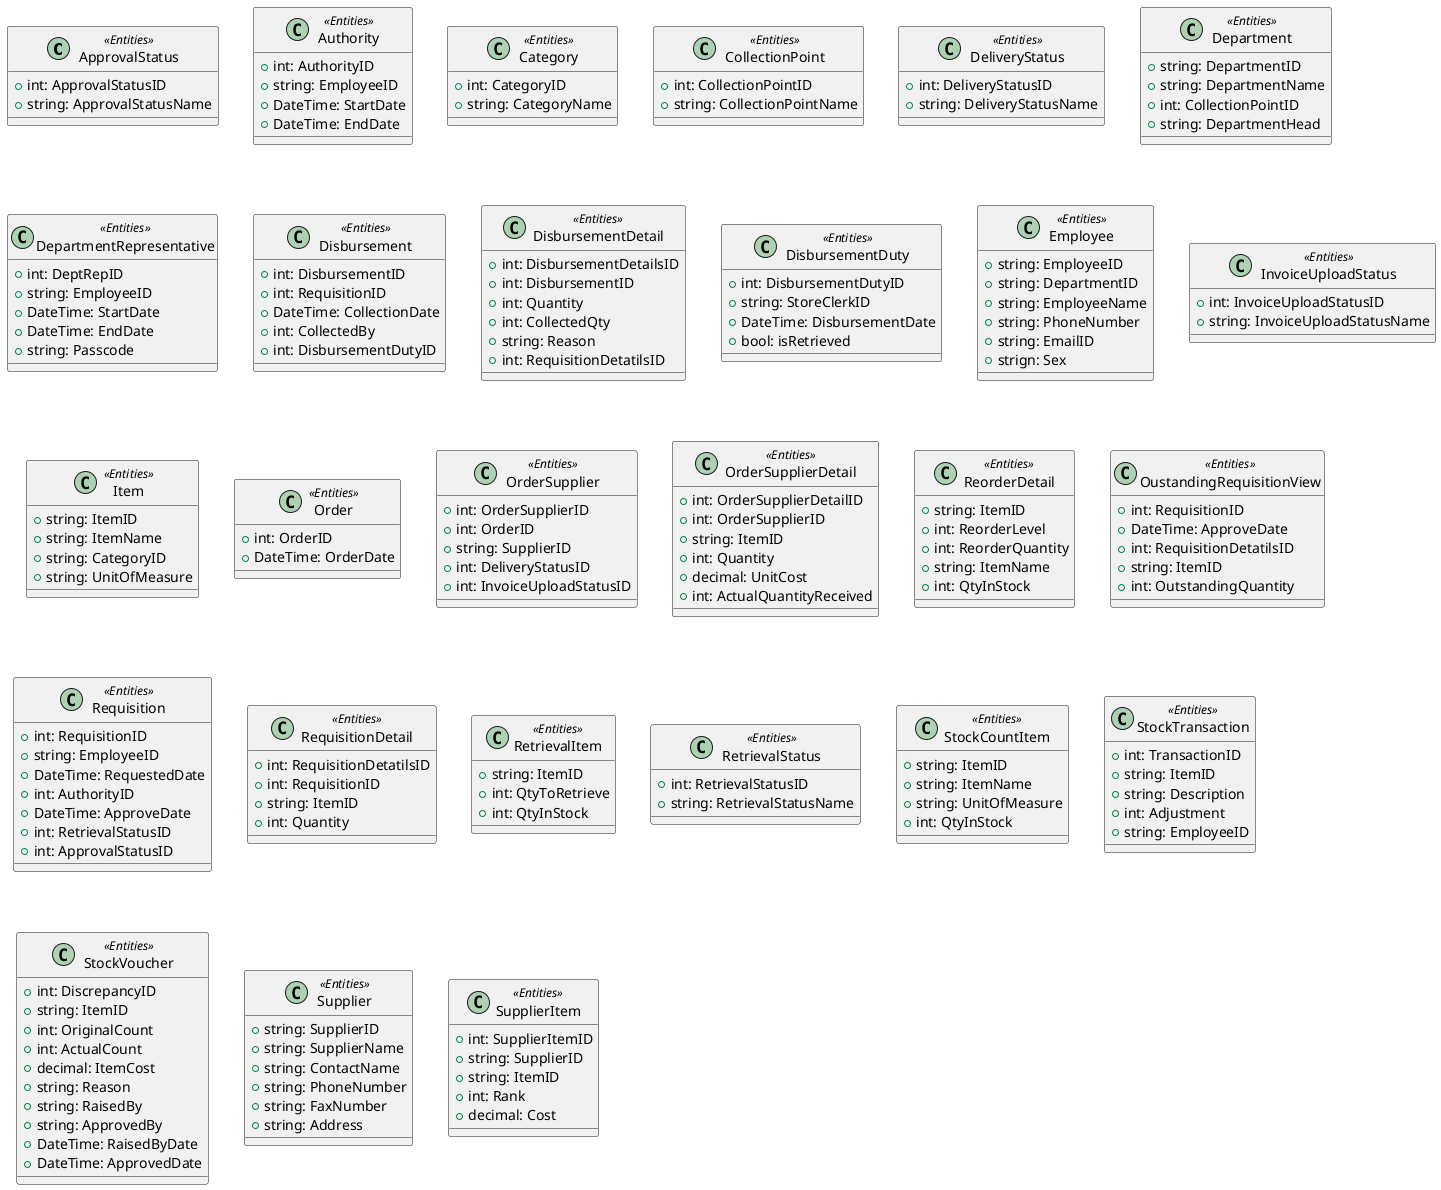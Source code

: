 @startuml

Class ApprovalStatus <<Entities>> {
+int: ApprovalStatusID
+string: ApprovalStatusName

}

Class Authority <<Entities>> {
+int: AuthorityID
+string: EmployeeID
+DateTime: StartDate
+DateTime: EndDate
}

Class Category <<Entities>> {
+int: CategoryID
+string: CategoryName
}

Class CollectionPoint <<Entities>> {
+int: CollectionPointID
+string: CollectionPointName
}

Class DeliveryStatus <<Entities>> {
+int: DeliveryStatusID
+string: DeliveryStatusName
}

Class Department <<Entities>> {
+string: DepartmentID
+string: DepartmentName
+int: CollectionPointID
+string: DepartmentHead
}

Class DepartmentRepresentative <<Entities>> {
+int: DeptRepID
+string: EmployeeID
+DateTime: StartDate
+DateTime: EndDate
+string: Passcode
}

Class Disbursement <<Entities>> {
+int: DisbursementID
+int: RequisitionID
+DateTime: CollectionDate
+int: CollectedBy
+int: DisbursementDutyID
}

Class DisbursementDetail <<Entities>> {
+int: DisbursementDetailsID
+int: DisbursementID
+int: Quantity
+int: CollectedQty
+string: Reason
+int: RequisitionDetatilsID
}

Class DisbursementDuty <<Entities>> {
+int: DisbursementDutyID
+string: StoreClerkID
+DateTime: DisbursementDate
+bool: isRetrieved
}

Class Employee <<Entities>> {
+string: EmployeeID
+string: DepartmentID
+string: EmployeeName
+string: PhoneNumber
+string: EmailID
+strign: Sex
}

Class InvoiceUploadStatus <<Entities>> {
+int: InvoiceUploadStatusID
+string: InvoiceUploadStatusName
}

Class Item <<Entities>> {
+string: ItemID
+string: ItemName
+string: CategoryID
+string: UnitOfMeasure
}

Class Order <<Entities>> {
+int: OrderID
+DateTime: OrderDate
}

Class OrderSupplier <<Entities>> {
+int: OrderSupplierID
+int: OrderID
+string: SupplierID
+int: DeliveryStatusID
+int: InvoiceUploadStatusID

}

Class OrderSupplierDetail <<Entities>> {
+int: OrderSupplierDetailID
+int: OrderSupplierID
+string: ItemID
+int: Quantity
+decimal: UnitCost
+int: ActualQuantityReceived
}

Class ReorderDetail <<Entities>> {
+string: ItemID
+int: ReorderLevel
+int: ReorderQuantity
+string: ItemName
+int: QtyInStock
}

Class OustandingRequisitionView <<Entities>> {
+int: RequisitionID
+DateTime: ApproveDate
+int: RequisitionDetatilsID
+string: ItemID
+int: OutstandingQuantity
}

Class Requisition <<Entities>> {
+int: RequisitionID
+string: EmployeeID
+DateTime: RequestedDate
+int: AuthorityID
+DateTime: ApproveDate
+int: RetrievalStatusID
+int: ApprovalStatusID
}

Class RequisitionDetail <<Entities>> {
+int: RequisitionDetatilsID
+int: RequisitionID
+string: ItemID
+int: Quantity
}

Class RetrievalItem <<Entities>> {
+string: ItemID
+int: QtyToRetrieve
+int: QtyInStock
}

Class RetrievalStatus <<Entities>> {
+int: RetrievalStatusID
+string: RetrievalStatusName
}

Class StockCountItem <<Entities>> {
+string: ItemID
+string: ItemName
+string: UnitOfMeasure
+int: QtyInStock
}

Class StockTransaction <<Entities>> {
+int: TransactionID
+string: ItemID
+string: Description
+int: Adjustment
+string: EmployeeID
}

Class StockVoucher <<Entities>> {
+int: DiscrepancyID
+string: ItemID
+int: OriginalCount
+int: ActualCount
+decimal: ItemCost
+string: Reason
+string: RaisedBy
+string: ApprovedBy
+DateTime: RaisedByDate
+DateTime: ApprovedDate
}

Class Supplier <<Entities>> {
+string: SupplierID
+string: SupplierName
+string: ContactName
+string: PhoneNumber
+string: FaxNumber
+string: Address
}

Class SupplierItem <<Entities>> {
+int: SupplierItemID
+string: SupplierID
+string: ItemID
+int: Rank
+decimal: Cost

}

@enduml

@startuml
ClassCollectionPoint o-- ClassDepartment : contains
ClassSupplier o-- ClassOrderSupplier : contains
ClassSupplier o-- ClassSupplierItem : contains
ClassDeliveryStatus o-- ClassOrderSupplier : has
ClassOrderSupplier *-- ClassOrder : consistsof
ClassOrderSupplierDetail *-- ClassOrderSupplier :consistsof
classCategory o-- ClassItems :contains
ClassOrderSupplierDetail o-- ClassItems : Contains
ClassSupplierItem o-- ClassItems : contains
ClassStockTransaction o-- ClassItems : has
ClassInvoiceUploadStatus o-- ClassOrderSupplier : has
ClassEmployee o-- ClassStockTransaction : has
ClassDepartment o-- ClassEmployee : contains
ClassItems o-- ClassStockVoucher : has
ClassEmployee o-- CalssDepartmentRepresentative : has
ClassEmployee o-- ClassRequisition : has
ClassItems o-- ClassRequisitionDetail : contains
ClassRequisition o-- ClassRequisitionDetail : Contains
ClassRequisition o-- ClassDisburesement : contains
ClassDisburesementDuty o-- ClassDisburesement : has
ClassDisburesement o-- ClassDisburesementDetails: contains
ClassRequisitionDetail o-- ClassDisburesementDetails : has
ClassEmployee o-- ClassAuthority : has
ClassAuthority o-- ClassRequisition : contains
ClassApprovalStatus o-- ClassRequisition : has
ClassRetrievalStatus o-- ClassRequisition : has


@enduml
